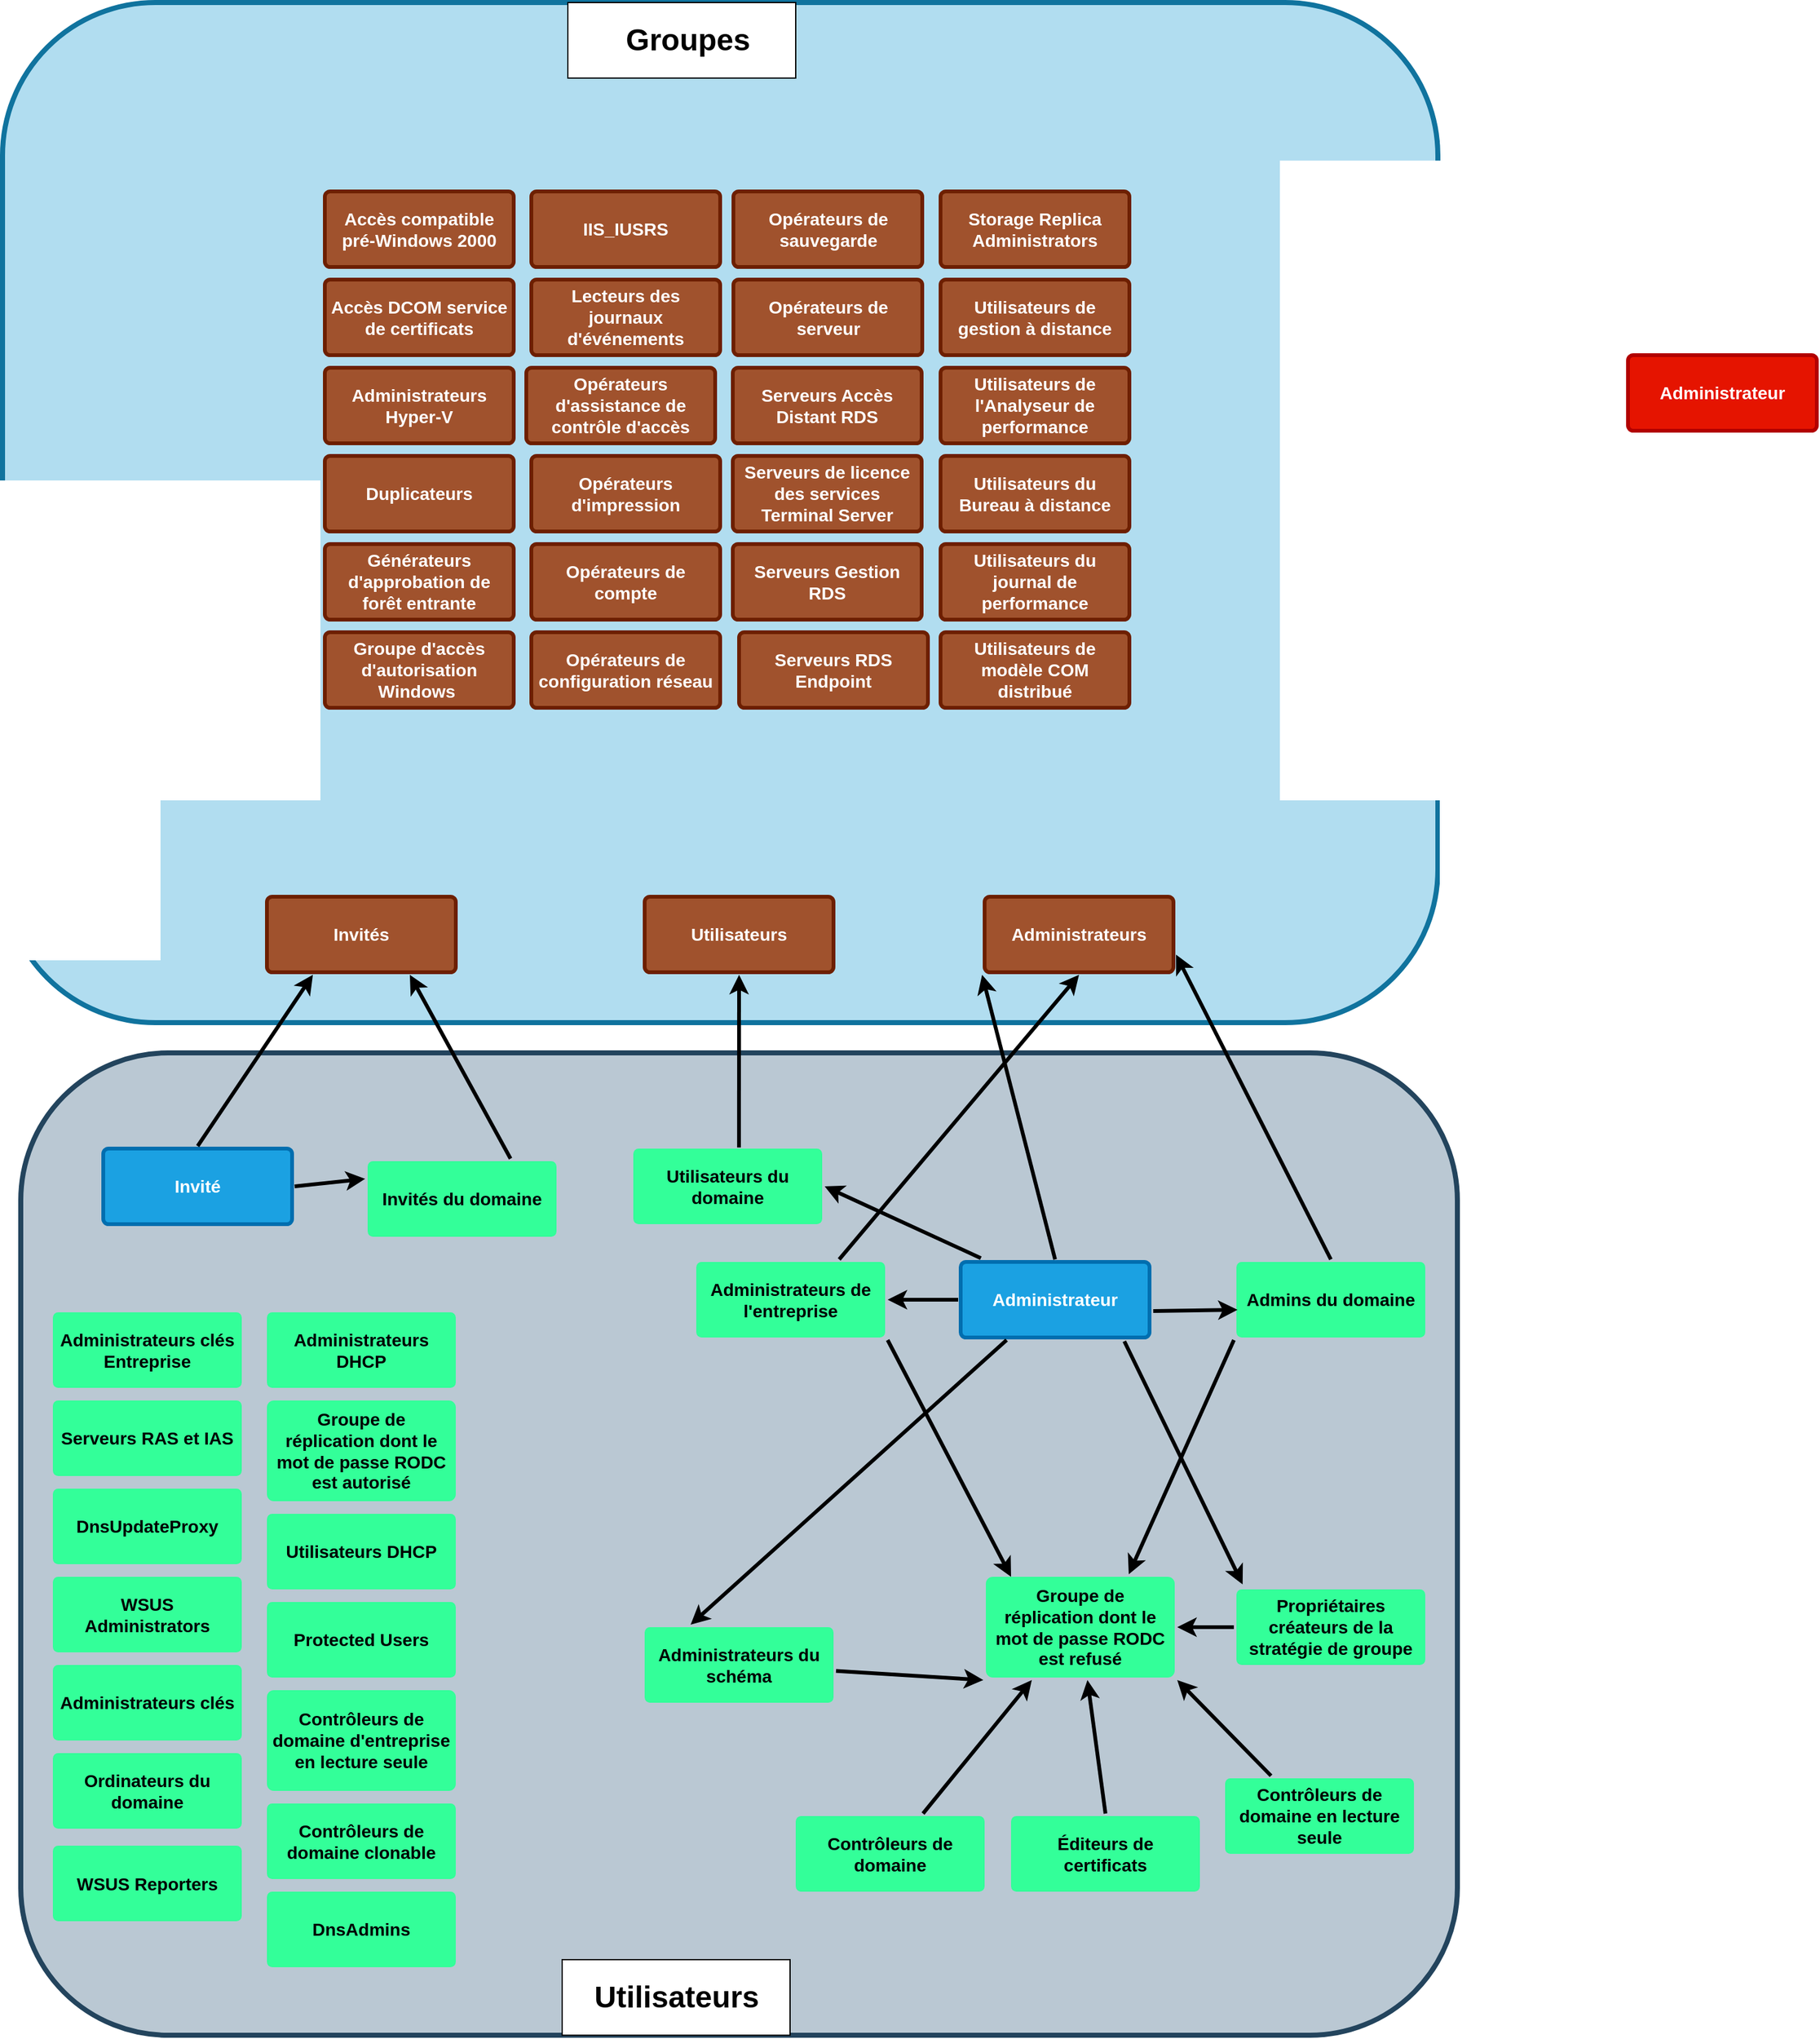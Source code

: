 <mxfile version="22.1.5" type="github">
  <diagram id="6a731a19-8d31-9384-78a2-239565b7b9f0" name="Page-1">
    <mxGraphModel dx="1687" dy="882" grid="1" gridSize="10" guides="1" tooltips="1" connect="1" arrows="1" fold="1" page="1" pageScale="1" pageWidth="1169" pageHeight="827" background="none" math="0" shadow="0">
      <root>
        <mxCell id="0" />
        <mxCell id="1" parent="0" />
        <mxCell id="3r1CRgV7TEUkl7Pi6vpK-1844" value="" style="rounded=1;whiteSpace=wrap;html=1;fillColor=#b1ddf0;strokeColor=#10739e;strokeWidth=4;" vertex="1" parent="1">
          <mxGeometry x="9" y="40" width="1140" height="810" as="geometry" />
        </mxCell>
        <mxCell id="3r1CRgV7TEUkl7Pi6vpK-1843" value="" style="rounded=1;whiteSpace=wrap;html=1;fillColor=#bac8d3;strokeColor=#23445d;shadow=0;glass=0;strokeWidth=4;" vertex="1" parent="1">
          <mxGeometry x="23.5" y="874" width="1141" height="780" as="geometry" />
        </mxCell>
        <mxCell id="1755" value="Administrateur" style="rounded=1;whiteSpace=wrap;html=1;shadow=0;labelBackgroundColor=none;strokeColor=#006EAF;strokeWidth=3;fillColor=#1ba1e2;fontFamily=Helvetica;fontSize=14;fontColor=#ffffff;align=center;spacing=5;fontStyle=1;arcSize=7;perimeterSpacing=2;" parent="1" vertex="1">
          <mxGeometry x="770" y="1040" width="150" height="60" as="geometry" />
        </mxCell>
        <mxCell id="3r1CRgV7TEUkl7Pi6vpK-1779" value="Invité" style="rounded=1;whiteSpace=wrap;html=1;shadow=0;labelBackgroundColor=none;strokeColor=#006EAF;strokeWidth=3;fillColor=#1ba1e2;fontFamily=Helvetica;fontSize=14;fontColor=#ffffff;align=center;spacing=5;fontStyle=1;arcSize=7;perimeterSpacing=2;" vertex="1" parent="1">
          <mxGeometry x="89" y="950" width="150" height="60" as="geometry" />
        </mxCell>
        <mxCell id="3r1CRgV7TEUkl7Pi6vpK-1780" value="Administrateurs DHCP" style="rounded=1;whiteSpace=wrap;html=1;shadow=0;labelBackgroundColor=none;strokeColor=none;strokeWidth=3;fillColor=#33FF99;fontFamily=Helvetica;fontSize=14;fontColor=#000000;align=center;spacing=5;fontStyle=1;arcSize=7;perimeterSpacing=2;" vertex="1" parent="1">
          <mxGeometry x="219" y="1080" width="150" height="60" as="geometry" />
        </mxCell>
        <mxCell id="3r1CRgV7TEUkl7Pi6vpK-1781" value="DnsAdmins" style="rounded=1;whiteSpace=wrap;html=1;shadow=0;labelBackgroundColor=none;strokeColor=none;strokeWidth=3;fillColor=#33FF99;fontFamily=Helvetica;fontSize=14;fontColor=#000000;align=center;spacing=5;fontStyle=1;arcSize=7;perimeterSpacing=2;" vertex="1" parent="1">
          <mxGeometry x="219" y="1540" width="150" height="60" as="geometry" />
        </mxCell>
        <mxCell id="3r1CRgV7TEUkl7Pi6vpK-1782" value="Éditeurs de certificats" style="rounded=1;whiteSpace=wrap;html=1;shadow=0;labelBackgroundColor=none;strokeColor=none;strokeWidth=3;fillColor=#33FF99;fontFamily=Helvetica;fontSize=14;fontColor=#000000;align=center;spacing=5;fontStyle=1;arcSize=7;perimeterSpacing=2;" vertex="1" parent="1">
          <mxGeometry x="810" y="1480" width="150" height="60" as="geometry" />
        </mxCell>
        <mxCell id="3r1CRgV7TEUkl7Pi6vpK-1783" value="Groupe de réplication dont le mot de passe RODC est autorisé" style="rounded=1;whiteSpace=wrap;html=1;shadow=0;labelBackgroundColor=none;strokeColor=none;strokeWidth=3;fillColor=#33FF99;fontFamily=Helvetica;fontSize=14;fontColor=#000000;align=center;spacing=5;fontStyle=1;arcSize=7;perimeterSpacing=2;verticalAlign=middle;" vertex="1" parent="1">
          <mxGeometry x="219" y="1150" width="150" height="80" as="geometry" />
        </mxCell>
        <mxCell id="3r1CRgV7TEUkl7Pi6vpK-1785" value="Serveurs RAS et IAS" style="rounded=1;whiteSpace=wrap;html=1;shadow=0;labelBackgroundColor=none;strokeColor=none;strokeWidth=3;fillColor=#33FF99;fontFamily=Helvetica;fontSize=14;fontColor=#000000;align=center;spacing=5;fontStyle=1;arcSize=7;perimeterSpacing=2;" vertex="1" parent="1">
          <mxGeometry x="49" y="1150" width="150" height="60" as="geometry" />
        </mxCell>
        <mxCell id="3r1CRgV7TEUkl7Pi6vpK-1786" value="Utilisateurs DHCP" style="rounded=1;whiteSpace=wrap;html=1;shadow=0;labelBackgroundColor=none;strokeColor=none;strokeWidth=3;fillColor=#33FF99;fontFamily=Helvetica;fontSize=14;fontColor=#000000;align=center;spacing=5;fontStyle=1;arcSize=7;perimeterSpacing=2;" vertex="1" parent="1">
          <mxGeometry x="219" y="1240" width="150" height="60" as="geometry" />
        </mxCell>
        <mxCell id="3r1CRgV7TEUkl7Pi6vpK-1787" value="WSUS Administrators" style="rounded=1;whiteSpace=wrap;html=1;shadow=0;labelBackgroundColor=none;strokeColor=none;strokeWidth=3;fillColor=#33FF99;fontFamily=Helvetica;fontSize=14;fontColor=#000000;align=center;spacing=5;fontStyle=1;arcSize=7;perimeterSpacing=2;" vertex="1" parent="1">
          <mxGeometry x="49" y="1290" width="150" height="60" as="geometry" />
        </mxCell>
        <mxCell id="3r1CRgV7TEUkl7Pi6vpK-1788" value="WSUS Reporters" style="rounded=1;whiteSpace=wrap;html=1;shadow=0;labelBackgroundColor=none;strokeColor=none;strokeWidth=3;fillColor=#33FF99;fontFamily=Helvetica;fontSize=14;fontColor=#000000;align=center;spacing=5;fontStyle=1;arcSize=7;perimeterSpacing=2;" vertex="1" parent="1">
          <mxGeometry x="49" y="1503.5" width="150" height="60" as="geometry" />
        </mxCell>
        <mxCell id="3r1CRgV7TEUkl7Pi6vpK-1789" value="Administrateurs clés" style="rounded=1;whiteSpace=wrap;html=1;shadow=0;labelBackgroundColor=none;strokeColor=none;strokeWidth=3;fillColor=#33FF99;fontFamily=Helvetica;fontSize=14;fontColor=#000000;align=center;spacing=5;fontStyle=1;arcSize=7;perimeterSpacing=2;" vertex="1" parent="1">
          <mxGeometry x="49" y="1360" width="150" height="60" as="geometry" />
        </mxCell>
        <mxCell id="3r1CRgV7TEUkl7Pi6vpK-1790" value="Admins du domaine" style="rounded=1;whiteSpace=wrap;html=1;shadow=0;labelBackgroundColor=none;strokeColor=none;strokeWidth=3;fillColor=#33FF99;fontFamily=Helvetica;fontSize=14;fontColor=#000000;align=center;spacing=5;fontStyle=1;arcSize=7;perimeterSpacing=2;" vertex="1" parent="1">
          <mxGeometry x="989" y="1040" width="150" height="60" as="geometry" />
        </mxCell>
        <mxCell id="3r1CRgV7TEUkl7Pi6vpK-1795" value="DnsUpdateProxy" style="rounded=1;whiteSpace=wrap;html=1;shadow=0;labelBackgroundColor=none;strokeColor=none;strokeWidth=3;fillColor=#33FF99;fontFamily=Helvetica;fontSize=14;fontColor=#000000;align=center;spacing=5;fontStyle=1;arcSize=7;perimeterSpacing=2;" vertex="1" parent="1">
          <mxGeometry x="49" y="1220" width="150" height="60" as="geometry" />
        </mxCell>
        <mxCell id="3r1CRgV7TEUkl7Pi6vpK-1797" value="Ordinateurs du domaine" style="rounded=1;whiteSpace=wrap;html=1;shadow=0;labelBackgroundColor=none;strokeColor=none;strokeWidth=3;fillColor=#33FF99;fontFamily=Helvetica;fontSize=14;fontColor=#000000;align=center;spacing=5;fontStyle=1;arcSize=7;perimeterSpacing=2;" vertex="1" parent="1">
          <mxGeometry x="49" y="1430" width="150" height="60" as="geometry" />
        </mxCell>
        <mxCell id="3r1CRgV7TEUkl7Pi6vpK-1799" value="Protected Users" style="rounded=1;whiteSpace=wrap;html=1;shadow=0;labelBackgroundColor=none;strokeColor=none;strokeWidth=3;fillColor=#33FF99;fontFamily=Helvetica;fontSize=14;fontColor=#000000;align=center;spacing=5;fontStyle=1;arcSize=7;perimeterSpacing=2;" vertex="1" parent="1">
          <mxGeometry x="219" y="1310" width="150" height="60" as="geometry" />
        </mxCell>
        <mxCell id="3r1CRgV7TEUkl7Pi6vpK-1800" value="Utilisateurs du domaine" style="rounded=1;whiteSpace=wrap;html=1;shadow=0;labelBackgroundColor=none;strokeColor=none;strokeWidth=3;fillColor=#33FF99;fontFamily=Helvetica;fontSize=14;fontColor=#000000;align=center;spacing=5;fontStyle=1;arcSize=7;perimeterSpacing=2;" vertex="1" parent="1">
          <mxGeometry x="510" y="950" width="150" height="60" as="geometry" />
        </mxCell>
        <mxCell id="3r1CRgV7TEUkl7Pi6vpK-1801" value="Administrateurs clés Entreprise" style="rounded=1;whiteSpace=wrap;html=1;shadow=0;labelBackgroundColor=none;strokeColor=none;strokeWidth=3;fillColor=#33FF99;fontFamily=Helvetica;fontSize=14;fontColor=#000000;align=center;spacing=5;fontStyle=1;arcSize=7;perimeterSpacing=2;" vertex="1" parent="1">
          <mxGeometry x="49" y="1080" width="150" height="60" as="geometry" />
        </mxCell>
        <mxCell id="3r1CRgV7TEUkl7Pi6vpK-1802" value="Administrateurs de l&#39;entreprise" style="rounded=1;whiteSpace=wrap;html=1;shadow=0;labelBackgroundColor=none;strokeColor=none;strokeWidth=3;fillColor=#33FF99;fontFamily=Helvetica;fontSize=14;fontColor=#000000;align=center;spacing=5;fontStyle=1;arcSize=7;perimeterSpacing=2;" vertex="1" parent="1">
          <mxGeometry x="560" y="1040" width="150" height="60" as="geometry" />
        </mxCell>
        <mxCell id="3r1CRgV7TEUkl7Pi6vpK-1803" value="Administrateurs du schéma" style="rounded=1;whiteSpace=wrap;html=1;shadow=0;labelBackgroundColor=none;strokeColor=none;strokeWidth=3;fillColor=#33FF99;fontFamily=Helvetica;fontSize=14;fontColor=#000000;align=center;spacing=5;fontStyle=1;arcSize=7;perimeterSpacing=2;" vertex="1" parent="1">
          <mxGeometry x="519" y="1330" width="150" height="60" as="geometry" />
        </mxCell>
        <mxCell id="3r1CRgV7TEUkl7Pi6vpK-1804" value="Contrôleurs de domaine d&#39;entreprise en lecture seule" style="rounded=1;whiteSpace=wrap;html=1;shadow=0;labelBackgroundColor=none;strokeColor=none;strokeWidth=3;fillColor=#33FF99;fontFamily=Helvetica;fontSize=14;fontColor=#000000;align=center;spacing=5;fontStyle=1;arcSize=7;perimeterSpacing=2;" vertex="1" parent="1">
          <mxGeometry x="219" y="1380" width="150" height="80" as="geometry" />
        </mxCell>
        <mxCell id="3r1CRgV7TEUkl7Pi6vpK-1805" value="Contrôleurs de domaine" style="rounded=1;whiteSpace=wrap;html=1;shadow=0;labelBackgroundColor=none;strokeColor=none;strokeWidth=3;fillColor=#33FF99;fontFamily=Helvetica;fontSize=14;fontColor=#000000;align=center;spacing=5;fontStyle=1;arcSize=7;perimeterSpacing=2;" vertex="1" parent="1">
          <mxGeometry x="639" y="1480" width="150" height="60" as="geometry" />
        </mxCell>
        <mxCell id="3r1CRgV7TEUkl7Pi6vpK-1806" value="Contrôleurs de domaine clonable" style="rounded=1;whiteSpace=wrap;html=1;shadow=0;labelBackgroundColor=none;strokeColor=none;strokeWidth=3;fillColor=#33FF99;fontFamily=Helvetica;fontSize=14;fontColor=#000000;align=center;spacing=5;fontStyle=1;arcSize=7;perimeterSpacing=2;" vertex="1" parent="1">
          <mxGeometry x="219" y="1470" width="150" height="60" as="geometry" />
        </mxCell>
        <mxCell id="3r1CRgV7TEUkl7Pi6vpK-1809" value="" style="endArrow=classic;html=1;rounded=0;exitX=0.5;exitY=0;exitDx=0;exitDy=0;fontSize=18;strokeWidth=3;" edge="1" parent="1" source="3r1CRgV7TEUkl7Pi6vpK-1782" target="3r1CRgV7TEUkl7Pi6vpK-1784">
          <mxGeometry width="50" height="50" relative="1" as="geometry">
            <mxPoint x="109" y="1790" as="sourcePoint" />
            <mxPoint x="159" y="1740" as="targetPoint" />
          </mxGeometry>
        </mxCell>
        <mxCell id="3r1CRgV7TEUkl7Pi6vpK-1810" value="Utilisateurs" style="rounded=1;whiteSpace=wrap;html=1;shadow=0;labelBackgroundColor=none;strokeColor=#6D1F00;strokeWidth=3;fillColor=#a0522d;fontFamily=Helvetica;fontSize=14;align=center;spacing=5;fontStyle=1;arcSize=7;perimeterSpacing=2;fontColor=#ffffff;" vertex="1" parent="1">
          <mxGeometry x="519" y="750" width="150" height="60" as="geometry" />
        </mxCell>
        <mxCell id="3r1CRgV7TEUkl7Pi6vpK-1811" value="" style="endArrow=classic;html=1;rounded=0;fontSize=18;strokeWidth=3;entryX=0.5;entryY=1;entryDx=0;entryDy=0;exitX=0.558;exitY=0.017;exitDx=0;exitDy=0;exitPerimeter=0;" edge="1" parent="1" source="3r1CRgV7TEUkl7Pi6vpK-1800" target="3r1CRgV7TEUkl7Pi6vpK-1810">
          <mxGeometry width="50" height="50" relative="1" as="geometry">
            <mxPoint x="-276" y="1778" as="sourcePoint" />
            <mxPoint x="-211" y="1747.5" as="targetPoint" />
          </mxGeometry>
        </mxCell>
        <mxCell id="3r1CRgV7TEUkl7Pi6vpK-1813" value="" style="endArrow=classic;html=1;rounded=0;exitX=0.25;exitY=0;exitDx=0;exitDy=0;fontSize=18;strokeWidth=3;entryX=1;entryY=1;entryDx=0;entryDy=0;" edge="1" parent="1" source="3r1CRgV7TEUkl7Pi6vpK-1840" target="3r1CRgV7TEUkl7Pi6vpK-1784">
          <mxGeometry width="50" height="50" relative="1" as="geometry">
            <mxPoint x="845.5" y="1458" as="sourcePoint" />
            <mxPoint x="549" y="1427.5" as="targetPoint" />
          </mxGeometry>
        </mxCell>
        <mxCell id="3r1CRgV7TEUkl7Pi6vpK-1817" value="" style="endArrow=classic;html=1;rounded=0;fontSize=18;strokeWidth=3;entryX=0.25;entryY=1;entryDx=0;entryDy=0;" edge="1" parent="1" source="3r1CRgV7TEUkl7Pi6vpK-1805" target="3r1CRgV7TEUkl7Pi6vpK-1784">
          <mxGeometry width="50" height="50" relative="1" as="geometry">
            <mxPoint x="544" y="1402" as="sourcePoint" />
            <mxPoint x="659" y="1360" as="targetPoint" />
          </mxGeometry>
        </mxCell>
        <mxCell id="3r1CRgV7TEUkl7Pi6vpK-1818" value="Administrateurs" style="rounded=1;whiteSpace=wrap;html=1;shadow=0;labelBackgroundColor=none;strokeColor=#6D1F00;strokeWidth=3;fillColor=#a0522d;fontFamily=Helvetica;fontSize=14;align=center;spacing=5;fontStyle=1;arcSize=7;perimeterSpacing=2;fontColor=#ffffff;" vertex="1" parent="1">
          <mxGeometry x="789" y="750" width="150" height="60" as="geometry" />
        </mxCell>
        <mxCell id="3r1CRgV7TEUkl7Pi6vpK-1819" value="" style="endArrow=classic;html=1;rounded=0;exitX=0.5;exitY=0;exitDx=0;exitDy=0;fontSize=18;strokeWidth=3;entryX=1;entryY=0.75;entryDx=0;entryDy=0;" edge="1" parent="1" source="3r1CRgV7TEUkl7Pi6vpK-1790" target="3r1CRgV7TEUkl7Pi6vpK-1818">
          <mxGeometry width="50" height="50" relative="1" as="geometry">
            <mxPoint x="897" y="1085" as="sourcePoint" />
            <mxPoint x="739" y="1020" as="targetPoint" />
          </mxGeometry>
        </mxCell>
        <mxCell id="3r1CRgV7TEUkl7Pi6vpK-1820" value="" style="endArrow=classic;html=1;rounded=0;exitX=0;exitY=1;exitDx=0;exitDy=0;fontSize=18;strokeWidth=3;entryX=0.75;entryY=0;entryDx=0;entryDy=0;" edge="1" parent="1" source="3r1CRgV7TEUkl7Pi6vpK-1790" target="3r1CRgV7TEUkl7Pi6vpK-1784">
          <mxGeometry width="50" height="50" relative="1" as="geometry">
            <mxPoint x="917" y="1172" as="sourcePoint" />
            <mxPoint x="751" y="1140" as="targetPoint" />
          </mxGeometry>
        </mxCell>
        <mxCell id="3r1CRgV7TEUkl7Pi6vpK-1821" value="" style="endArrow=classic;html=1;rounded=0;fontSize=18;strokeWidth=3;entryX=0;entryY=1;entryDx=0;entryDy=0;" edge="1" parent="1" source="3r1CRgV7TEUkl7Pi6vpK-1803" target="3r1CRgV7TEUkl7Pi6vpK-1784">
          <mxGeometry width="50" height="50" relative="1" as="geometry">
            <mxPoint x="322" y="1462" as="sourcePoint" />
            <mxPoint x="559" y="1340" as="targetPoint" />
          </mxGeometry>
        </mxCell>
        <mxCell id="3r1CRgV7TEUkl7Pi6vpK-1822" value="" style="endArrow=classic;html=1;rounded=0;fontSize=18;strokeWidth=3;exitX=0.75;exitY=0;exitDx=0;exitDy=0;entryX=0.5;entryY=1;entryDx=0;entryDy=0;" edge="1" parent="1" source="3r1CRgV7TEUkl7Pi6vpK-1802" target="3r1CRgV7TEUkl7Pi6vpK-1818">
          <mxGeometry width="50" height="50" relative="1" as="geometry">
            <mxPoint x="832" y="1038" as="sourcePoint" />
            <mxPoint x="714" y="950" as="targetPoint" />
          </mxGeometry>
        </mxCell>
        <mxCell id="3r1CRgV7TEUkl7Pi6vpK-1823" value="" style="endArrow=classic;html=1;rounded=0;exitX=1;exitY=1;exitDx=0;exitDy=0;fontSize=18;strokeWidth=3;entryX=0.143;entryY=0.024;entryDx=0;entryDy=0;entryPerimeter=0;" edge="1" parent="1" source="3r1CRgV7TEUkl7Pi6vpK-1802" target="3r1CRgV7TEUkl7Pi6vpK-1784">
          <mxGeometry width="50" height="50" relative="1" as="geometry">
            <mxPoint x="825" y="1100" as="sourcePoint" />
            <mxPoint x="649" y="1256" as="targetPoint" />
          </mxGeometry>
        </mxCell>
        <mxCell id="3r1CRgV7TEUkl7Pi6vpK-1824" value="" style="endArrow=classic;html=1;rounded=0;exitX=0.5;exitY=0;exitDx=0;exitDy=0;fontSize=18;strokeWidth=3;entryX=0.25;entryY=1;entryDx=0;entryDy=0;" edge="1" parent="1" source="3r1CRgV7TEUkl7Pi6vpK-1779" target="3r1CRgV7TEUkl7Pi6vpK-1828">
          <mxGeometry width="50" height="50" relative="1" as="geometry">
            <mxPoint x="203" y="1130" as="sourcePoint" />
            <mxPoint x="319" y="964" as="targetPoint" />
          </mxGeometry>
        </mxCell>
        <mxCell id="3r1CRgV7TEUkl7Pi6vpK-1827" value="Invités du domaine" style="rounded=1;whiteSpace=wrap;html=1;shadow=0;labelBackgroundColor=none;strokeColor=none;strokeWidth=3;fillColor=#33FF99;fontFamily=Helvetica;fontSize=14;fontColor=#000000;align=center;spacing=5;fontStyle=1;arcSize=7;perimeterSpacing=2;" vertex="1" parent="1">
          <mxGeometry x="299" y="960" width="150" height="60" as="geometry" />
        </mxCell>
        <mxCell id="3r1CRgV7TEUkl7Pi6vpK-1828" value="Invités" style="rounded=1;whiteSpace=wrap;html=1;shadow=0;labelBackgroundColor=none;strokeColor=#6D1F00;strokeWidth=3;fillColor=#a0522d;fontFamily=Helvetica;fontSize=14;align=center;spacing=5;fontStyle=1;arcSize=7;perimeterSpacing=2;fontColor=#ffffff;" vertex="1" parent="1">
          <mxGeometry x="219" y="750" width="150" height="60" as="geometry" />
        </mxCell>
        <mxCell id="3r1CRgV7TEUkl7Pi6vpK-1829" value="" style="endArrow=classic;html=1;rounded=0;exitX=0.75;exitY=0;exitDx=0;exitDy=0;fontSize=18;strokeWidth=3;entryX=0.75;entryY=1;entryDx=0;entryDy=0;" edge="1" parent="1" source="3r1CRgV7TEUkl7Pi6vpK-1827" target="3r1CRgV7TEUkl7Pi6vpK-1828">
          <mxGeometry width="50" height="50" relative="1" as="geometry">
            <mxPoint x="625" y="925" as="sourcePoint" />
            <mxPoint x="559" y="920" as="targetPoint" />
          </mxGeometry>
        </mxCell>
        <mxCell id="3r1CRgV7TEUkl7Pi6vpK-1832" value="" style="endArrow=classic;html=1;rounded=0;exitX=1;exitY=0.5;exitDx=0;exitDy=0;fontSize=18;strokeWidth=3;entryX=0;entryY=0.25;entryDx=0;entryDy=0;" edge="1" parent="1" source="3r1CRgV7TEUkl7Pi6vpK-1779" target="3r1CRgV7TEUkl7Pi6vpK-1827">
          <mxGeometry width="50" height="50" relative="1" as="geometry">
            <mxPoint x="121" y="1030" as="sourcePoint" />
            <mxPoint x="247" y="1044" as="targetPoint" />
          </mxGeometry>
        </mxCell>
        <mxCell id="3r1CRgV7TEUkl7Pi6vpK-1834" value="" style="endArrow=classic;html=1;rounded=0;fontSize=18;strokeWidth=3;entryX=0;entryY=1;entryDx=0;entryDy=0;exitX=0.5;exitY=0;exitDx=0;exitDy=0;" edge="1" parent="1" source="1755" target="3r1CRgV7TEUkl7Pi6vpK-1818">
          <mxGeometry width="50" height="50" relative="1" as="geometry">
            <mxPoint x="621" y="1040" as="sourcePoint" />
            <mxPoint x="579" y="944" as="targetPoint" />
          </mxGeometry>
        </mxCell>
        <mxCell id="3r1CRgV7TEUkl7Pi6vpK-1835" value="" style="endArrow=classic;html=1;rounded=0;fontSize=18;strokeWidth=3;exitX=0;exitY=0.5;exitDx=0;exitDy=0;" edge="1" parent="1" source="3r1CRgV7TEUkl7Pi6vpK-1839" target="3r1CRgV7TEUkl7Pi6vpK-1784">
          <mxGeometry width="50" height="50" relative="1" as="geometry">
            <mxPoint x="997.0" y="1428.784" as="sourcePoint" />
            <mxPoint x="729" y="1310" as="targetPoint" />
          </mxGeometry>
        </mxCell>
        <mxCell id="3r1CRgV7TEUkl7Pi6vpK-1784" value="Groupe de réplication dont le mot de passe RODC est refusé" style="rounded=1;whiteSpace=wrap;html=1;shadow=0;labelBackgroundColor=none;strokeColor=none;strokeWidth=3;fillColor=#33FF99;fontFamily=Helvetica;fontSize=14;fontColor=#000000;align=center;spacing=5;fontStyle=1;arcSize=7;perimeterSpacing=2;verticalAlign=middle;" vertex="1" parent="1">
          <mxGeometry x="790" y="1290" width="150" height="80" as="geometry" />
        </mxCell>
        <mxCell id="3r1CRgV7TEUkl7Pi6vpK-1836" value="" style="endArrow=classic;html=1;rounded=0;fontSize=18;strokeWidth=3;entryX=1;entryY=0.5;entryDx=0;entryDy=0;exitX=0;exitY=0.5;exitDx=0;exitDy=0;" edge="1" parent="1" source="1755" target="3r1CRgV7TEUkl7Pi6vpK-1802">
          <mxGeometry width="50" height="50" relative="1" as="geometry">
            <mxPoint x="780" y="1070" as="sourcePoint" />
            <mxPoint x="700" y="1070" as="targetPoint" />
          </mxGeometry>
        </mxCell>
        <mxCell id="3r1CRgV7TEUkl7Pi6vpK-1837" value="" style="endArrow=classic;html=1;rounded=0;fontSize=18;strokeWidth=3;entryX=0.25;entryY=0;entryDx=0;entryDy=0;exitX=0.25;exitY=1;exitDx=0;exitDy=0;" edge="1" parent="1" source="1755" target="3r1CRgV7TEUkl7Pi6vpK-1803">
          <mxGeometry width="50" height="50" relative="1" as="geometry">
            <mxPoint x="524" y="1048" as="sourcePoint" />
            <mxPoint x="647" y="952" as="targetPoint" />
          </mxGeometry>
        </mxCell>
        <mxCell id="3r1CRgV7TEUkl7Pi6vpK-1838" value="" style="endArrow=classic;html=1;rounded=0;fontSize=18;strokeWidth=3;entryX=0.045;entryY=-0.031;entryDx=0;entryDy=0;exitX=0.857;exitY=1.016;exitDx=0;exitDy=0;exitPerimeter=0;entryPerimeter=0;" edge="1" parent="1" source="1755" target="3r1CRgV7TEUkl7Pi6vpK-1839">
          <mxGeometry width="50" height="50" relative="1" as="geometry">
            <mxPoint x="904.622" y="1115.744" as="sourcePoint" />
            <mxPoint x="1001.5" y="1272" as="targetPoint" />
            <Array as="points" />
          </mxGeometry>
        </mxCell>
        <mxCell id="3r1CRgV7TEUkl7Pi6vpK-1839" value="Propriétaires créateurs de la stratégie de groupe" style="rounded=1;whiteSpace=wrap;html=1;shadow=0;labelBackgroundColor=none;strokeColor=none;strokeWidth=3;fillColor=#33FF99;fontFamily=Helvetica;fontSize=14;fontColor=#000000;align=center;spacing=5;fontStyle=1;arcSize=7;perimeterSpacing=2;" vertex="1" parent="1">
          <mxGeometry x="989" y="1300" width="150" height="60" as="geometry" />
        </mxCell>
        <mxCell id="3r1CRgV7TEUkl7Pi6vpK-1840" value="Contrôleurs de domaine en lecture seule" style="rounded=1;whiteSpace=wrap;html=1;shadow=0;labelBackgroundColor=none;strokeColor=none;strokeWidth=3;fillColor=#33FF99;fontFamily=Helvetica;fontSize=14;fontColor=#000000;align=center;spacing=5;fontStyle=1;arcSize=7;perimeterSpacing=2;" vertex="1" parent="1">
          <mxGeometry x="980" y="1450" width="150" height="60" as="geometry" />
        </mxCell>
        <mxCell id="3r1CRgV7TEUkl7Pi6vpK-1842" value="" style="endArrow=classic;html=1;rounded=0;fontSize=18;strokeWidth=3;entryX=1;entryY=0.5;entryDx=0;entryDy=0;exitX=0.117;exitY=-0.016;exitDx=0;exitDy=0;exitPerimeter=0;" edge="1" parent="1" source="1755" target="3r1CRgV7TEUkl7Pi6vpK-1800">
          <mxGeometry width="50" height="50" relative="1" as="geometry">
            <mxPoint x="289" y="1066" as="sourcePoint" />
            <mxPoint x="412" y="970" as="targetPoint" />
          </mxGeometry>
        </mxCell>
        <mxCell id="3r1CRgV7TEUkl7Pi6vpK-1846" value="" style="rounded=0;whiteSpace=wrap;html=1;" vertex="1" parent="1">
          <mxGeometry x="453.5" y="1594" width="181" height="60" as="geometry" />
        </mxCell>
        <mxCell id="3r1CRgV7TEUkl7Pi6vpK-1845" value="Utilisateurs" style="text;strokeColor=none;fillColor=none;html=1;fontSize=24;fontStyle=1;verticalAlign=middle;align=center;" vertex="1" parent="1">
          <mxGeometry x="494" y="1604" width="100" height="40" as="geometry" />
        </mxCell>
        <mxCell id="3r1CRgV7TEUkl7Pi6vpK-1847" value="" style="rounded=0;whiteSpace=wrap;html=1;" vertex="1" parent="1">
          <mxGeometry x="458" y="40" width="181" height="60" as="geometry" />
        </mxCell>
        <mxCell id="3r1CRgV7TEUkl7Pi6vpK-1848" value="Groupes" style="text;strokeColor=none;fillColor=none;html=1;fontSize=24;fontStyle=1;verticalAlign=middle;align=center;" vertex="1" parent="1">
          <mxGeometry x="503" y="50" width="100" height="40" as="geometry" />
        </mxCell>
        <mxCell id="3r1CRgV7TEUkl7Pi6vpK-1849" value="Accès compatible pré-Windows 2000" style="rounded=1;whiteSpace=wrap;html=1;shadow=0;labelBackgroundColor=none;strokeColor=#6D1F00;strokeWidth=3;fillColor=#a0522d;fontFamily=Helvetica;fontSize=14;align=center;spacing=5;fontStyle=1;arcSize=7;perimeterSpacing=2;fontColor=#ffffff;" vertex="1" parent="1">
          <mxGeometry x="265" y="190" width="150" height="60" as="geometry" />
        </mxCell>
        <mxCell id="3r1CRgV7TEUkl7Pi6vpK-1850" value="Accès DCOM service de certificats" style="rounded=1;whiteSpace=wrap;html=1;shadow=0;labelBackgroundColor=none;strokeColor=#6D1F00;strokeWidth=3;fillColor=#a0522d;fontFamily=Helvetica;fontSize=14;align=center;spacing=5;fontStyle=1;arcSize=7;perimeterSpacing=2;fontColor=#ffffff;" vertex="1" parent="1">
          <mxGeometry x="265" y="260" width="150" height="60" as="geometry" />
        </mxCell>
        <mxCell id="3r1CRgV7TEUkl7Pi6vpK-1852" value="Administrateurs Hyper-V" style="rounded=1;whiteSpace=wrap;html=1;shadow=0;labelBackgroundColor=none;strokeColor=#6D1F00;strokeWidth=3;fillColor=#a0522d;fontFamily=Helvetica;fontSize=14;align=center;spacing=5;fontStyle=1;arcSize=7;perimeterSpacing=2;fontColor=#ffffff;" vertex="1" parent="1">
          <mxGeometry x="265" y="330" width="150" height="60" as="geometry" />
        </mxCell>
        <mxCell id="3r1CRgV7TEUkl7Pi6vpK-1853" value="Duplicateurs" style="rounded=1;whiteSpace=wrap;html=1;shadow=0;labelBackgroundColor=none;strokeColor=#6D1F00;strokeWidth=3;fillColor=#a0522d;fontFamily=Helvetica;fontSize=14;align=center;spacing=5;fontStyle=1;arcSize=7;perimeterSpacing=2;fontColor=#ffffff;" vertex="1" parent="1">
          <mxGeometry x="265" y="400" width="150" height="60" as="geometry" />
        </mxCell>
        <mxCell id="3r1CRgV7TEUkl7Pi6vpK-1854" value="Générateurs d&#39;approbation de forêt entrante" style="rounded=1;whiteSpace=wrap;html=1;shadow=0;labelBackgroundColor=none;strokeColor=#6D1F00;strokeWidth=3;fillColor=#a0522d;fontFamily=Helvetica;fontSize=14;align=center;spacing=5;fontStyle=1;arcSize=7;perimeterSpacing=2;fontColor=#ffffff;" vertex="1" parent="1">
          <mxGeometry x="265" y="470" width="150" height="60" as="geometry" />
        </mxCell>
        <mxCell id="3r1CRgV7TEUkl7Pi6vpK-1855" value="Groupe d&#39;accès d&#39;autorisation Windows&amp;nbsp;" style="rounded=1;whiteSpace=wrap;html=1;shadow=0;labelBackgroundColor=none;strokeColor=#6D1F00;strokeWidth=3;fillColor=#a0522d;fontFamily=Helvetica;fontSize=14;align=center;spacing=5;fontStyle=1;arcSize=7;perimeterSpacing=2;fontColor=#ffffff;" vertex="1" parent="1">
          <mxGeometry x="265" y="540" width="150" height="60" as="geometry" />
        </mxCell>
        <mxCell id="3r1CRgV7TEUkl7Pi6vpK-1856" value="IIS_IUSRS" style="rounded=1;whiteSpace=wrap;html=1;shadow=0;labelBackgroundColor=none;strokeColor=#6D1F00;strokeWidth=3;fillColor=#a0522d;fontFamily=Helvetica;fontSize=14;align=center;spacing=5;fontStyle=1;arcSize=7;perimeterSpacing=2;fontColor=#ffffff;" vertex="1" parent="1">
          <mxGeometry x="429" y="190" width="150" height="60" as="geometry" />
        </mxCell>
        <mxCell id="3r1CRgV7TEUkl7Pi6vpK-1857" value="Lecteurs des journaux d&#39;événements" style="rounded=1;whiteSpace=wrap;html=1;shadow=0;labelBackgroundColor=none;strokeColor=#6D1F00;strokeWidth=3;fillColor=#a0522d;fontFamily=Helvetica;fontSize=14;align=center;spacing=5;fontStyle=1;arcSize=7;perimeterSpacing=2;fontColor=#ffffff;" vertex="1" parent="1">
          <mxGeometry x="429" y="260" width="150" height="60" as="geometry" />
        </mxCell>
        <mxCell id="3r1CRgV7TEUkl7Pi6vpK-1858" value="Opérateurs d&#39;assistance de contrôle d&#39;accès" style="rounded=1;whiteSpace=wrap;html=1;shadow=0;labelBackgroundColor=none;strokeColor=#6D1F00;strokeWidth=3;fillColor=#a0522d;fontFamily=Helvetica;fontSize=14;align=center;spacing=5;fontStyle=1;arcSize=7;perimeterSpacing=2;fontColor=#ffffff;" vertex="1" parent="1">
          <mxGeometry x="425" y="330" width="150" height="60" as="geometry" />
        </mxCell>
        <mxCell id="3r1CRgV7TEUkl7Pi6vpK-1859" value="Opérateurs d&#39;impression" style="rounded=1;whiteSpace=wrap;html=1;shadow=0;labelBackgroundColor=none;strokeColor=#6D1F00;strokeWidth=3;fillColor=#a0522d;fontFamily=Helvetica;fontSize=14;align=center;spacing=5;fontStyle=1;arcSize=7;perimeterSpacing=2;fontColor=#ffffff;" vertex="1" parent="1">
          <mxGeometry x="429" y="400" width="150" height="60" as="geometry" />
        </mxCell>
        <mxCell id="3r1CRgV7TEUkl7Pi6vpK-1860" value="Opérateurs de compte" style="rounded=1;whiteSpace=wrap;html=1;shadow=0;labelBackgroundColor=none;strokeColor=#6D1F00;strokeWidth=3;fillColor=#a0522d;fontFamily=Helvetica;fontSize=14;align=center;spacing=5;fontStyle=1;arcSize=7;perimeterSpacing=2;fontColor=#ffffff;" vertex="1" parent="1">
          <mxGeometry x="429" y="470" width="150" height="60" as="geometry" />
        </mxCell>
        <mxCell id="3r1CRgV7TEUkl7Pi6vpK-1861" value="Opérateurs de configuration réseau" style="rounded=1;whiteSpace=wrap;html=1;shadow=0;labelBackgroundColor=none;strokeColor=#6D1F00;strokeWidth=3;fillColor=#a0522d;fontFamily=Helvetica;fontSize=14;align=center;spacing=5;fontStyle=1;arcSize=7;perimeterSpacing=2;fontColor=#ffffff;" vertex="1" parent="1">
          <mxGeometry x="429" y="540" width="150" height="60" as="geometry" />
        </mxCell>
        <mxCell id="3r1CRgV7TEUkl7Pi6vpK-1862" value="Opérateurs de sauvegarde" style="rounded=1;whiteSpace=wrap;html=1;shadow=0;labelBackgroundColor=none;strokeColor=#6D1F00;strokeWidth=3;fillColor=#a0522d;fontFamily=Helvetica;fontSize=14;align=center;spacing=5;fontStyle=1;arcSize=7;perimeterSpacing=2;fontColor=#ffffff;" vertex="1" parent="1">
          <mxGeometry x="589.5" y="190" width="150" height="60" as="geometry" />
        </mxCell>
        <mxCell id="3r1CRgV7TEUkl7Pi6vpK-1863" value="Opérateurs de serveur" style="rounded=1;whiteSpace=wrap;html=1;shadow=0;labelBackgroundColor=none;strokeColor=#6D1F00;strokeWidth=3;fillColor=#a0522d;fontFamily=Helvetica;fontSize=14;align=center;spacing=5;fontStyle=1;arcSize=7;perimeterSpacing=2;fontColor=#ffffff;" vertex="1" parent="1">
          <mxGeometry x="589.5" y="260" width="150" height="60" as="geometry" />
        </mxCell>
        <mxCell id="3r1CRgV7TEUkl7Pi6vpK-1864" value="Serveurs Accès Distant RDS" style="rounded=1;whiteSpace=wrap;html=1;shadow=0;labelBackgroundColor=none;strokeColor=#6D1F00;strokeWidth=3;fillColor=#a0522d;fontFamily=Helvetica;fontSize=14;align=center;spacing=5;fontStyle=1;arcSize=7;perimeterSpacing=2;fontColor=#ffffff;" vertex="1" parent="1">
          <mxGeometry x="589" y="330" width="150" height="60" as="geometry" />
        </mxCell>
        <mxCell id="3r1CRgV7TEUkl7Pi6vpK-1865" value="Serveurs de licence des services Terminal Server" style="rounded=1;whiteSpace=wrap;html=1;shadow=0;labelBackgroundColor=none;strokeColor=#6D1F00;strokeWidth=3;fillColor=#a0522d;fontFamily=Helvetica;fontSize=14;align=center;spacing=5;fontStyle=1;arcSize=7;perimeterSpacing=2;fontColor=#ffffff;" vertex="1" parent="1">
          <mxGeometry x="589" y="400" width="150" height="60" as="geometry" />
        </mxCell>
        <mxCell id="3r1CRgV7TEUkl7Pi6vpK-1866" value="Serveurs Gestion RDS" style="rounded=1;whiteSpace=wrap;html=1;shadow=0;labelBackgroundColor=none;strokeColor=#6D1F00;strokeWidth=3;fillColor=#a0522d;fontFamily=Helvetica;fontSize=14;align=center;spacing=5;fontStyle=1;arcSize=7;perimeterSpacing=2;fontColor=#ffffff;" vertex="1" parent="1">
          <mxGeometry x="589" y="470" width="150" height="60" as="geometry" />
        </mxCell>
        <mxCell id="3r1CRgV7TEUkl7Pi6vpK-1867" value="Serveurs RDS Endpoint" style="rounded=1;whiteSpace=wrap;html=1;shadow=0;labelBackgroundColor=none;strokeColor=#6D1F00;strokeWidth=3;fillColor=#a0522d;fontFamily=Helvetica;fontSize=14;align=center;spacing=5;fontStyle=1;arcSize=7;perimeterSpacing=2;fontColor=#ffffff;" vertex="1" parent="1">
          <mxGeometry x="594" y="540" width="150" height="60" as="geometry" />
        </mxCell>
        <mxCell id="3r1CRgV7TEUkl7Pi6vpK-1868" value="Storage Replica Administrators" style="rounded=1;whiteSpace=wrap;html=1;shadow=0;labelBackgroundColor=none;strokeColor=#6D1F00;strokeWidth=3;fillColor=#a0522d;fontFamily=Helvetica;fontSize=14;align=center;spacing=5;fontStyle=1;arcSize=7;perimeterSpacing=2;fontColor=#ffffff;" vertex="1" parent="1">
          <mxGeometry x="754" y="190" width="150" height="60" as="geometry" />
        </mxCell>
        <mxCell id="3r1CRgV7TEUkl7Pi6vpK-1870" value="Utilisateurs de gestion à distance" style="rounded=1;whiteSpace=wrap;html=1;shadow=0;labelBackgroundColor=none;strokeColor=#6D1F00;strokeWidth=3;fillColor=#a0522d;fontFamily=Helvetica;fontSize=14;align=center;spacing=5;fontStyle=1;arcSize=7;perimeterSpacing=2;fontColor=#ffffff;" vertex="1" parent="1">
          <mxGeometry x="754" y="260" width="150" height="60" as="geometry" />
        </mxCell>
        <mxCell id="3r1CRgV7TEUkl7Pi6vpK-1871" value="Utilisateurs de l&#39;Analyseur de performance" style="rounded=1;whiteSpace=wrap;html=1;shadow=0;labelBackgroundColor=none;strokeColor=#6D1F00;strokeWidth=3;fillColor=#a0522d;fontFamily=Helvetica;fontSize=14;align=center;spacing=5;fontStyle=1;arcSize=7;perimeterSpacing=2;fontColor=#ffffff;" vertex="1" parent="1">
          <mxGeometry x="754" y="330" width="150" height="60" as="geometry" />
        </mxCell>
        <mxCell id="3r1CRgV7TEUkl7Pi6vpK-1872" value="Utilisateurs du Bureau à distance" style="rounded=1;whiteSpace=wrap;html=1;shadow=0;labelBackgroundColor=none;strokeColor=#6D1F00;strokeWidth=3;fillColor=#a0522d;fontFamily=Helvetica;fontSize=14;align=center;spacing=5;fontStyle=1;arcSize=7;perimeterSpacing=2;fontColor=#ffffff;" vertex="1" parent="1">
          <mxGeometry x="754" y="400" width="150" height="60" as="geometry" />
        </mxCell>
        <mxCell id="3r1CRgV7TEUkl7Pi6vpK-1873" value="Utilisateurs du journal de performance" style="rounded=1;whiteSpace=wrap;html=1;shadow=0;labelBackgroundColor=none;strokeColor=#6D1F00;strokeWidth=3;fillColor=#a0522d;fontFamily=Helvetica;fontSize=14;align=center;spacing=5;fontStyle=1;arcSize=7;perimeterSpacing=2;fontColor=#ffffff;" vertex="1" parent="1">
          <mxGeometry x="754" y="470" width="150" height="60" as="geometry" />
        </mxCell>
        <mxCell id="3r1CRgV7TEUkl7Pi6vpK-1874" value="Utilisateurs de modèle COM distribué" style="rounded=1;whiteSpace=wrap;html=1;shadow=0;labelBackgroundColor=none;strokeColor=#6D1F00;strokeWidth=3;fillColor=#a0522d;fontFamily=Helvetica;fontSize=14;align=center;spacing=5;fontStyle=1;arcSize=7;perimeterSpacing=2;fontColor=#ffffff;" vertex="1" parent="1">
          <mxGeometry x="754" y="540" width="150" height="60" as="geometry" />
        </mxCell>
        <mxCell id="3r1CRgV7TEUkl7Pi6vpK-1875" value="Administrateur" style="rounded=1;whiteSpace=wrap;html=1;shadow=0;labelBackgroundColor=none;strokeColor=#B20000;strokeWidth=3;fillColor=#e51400;fontFamily=Helvetica;fontSize=14;fontColor=#ffffff;align=center;spacing=5;fontStyle=1;arcSize=7;perimeterSpacing=2;" vertex="1" parent="1">
          <mxGeometry x="1300" y="320" width="150" height="60" as="geometry" />
        </mxCell>
        <mxCell id="3r1CRgV7TEUkl7Pi6vpK-1878" value="" style="endArrow=classic;html=1;rounded=0;fontSize=18;strokeWidth=3;entryX=0.019;entryY=0.625;entryDx=0;entryDy=0;exitX=1.006;exitY=0.641;exitDx=0;exitDy=0;entryPerimeter=0;exitPerimeter=0;" edge="1" parent="1" source="1755" target="3r1CRgV7TEUkl7Pi6vpK-1790">
          <mxGeometry width="50" height="50" relative="1" as="geometry">
            <mxPoint x="778" y="1080" as="sourcePoint" />
            <mxPoint x="681" y="1080" as="targetPoint" />
          </mxGeometry>
        </mxCell>
      </root>
    </mxGraphModel>
  </diagram>
</mxfile>

